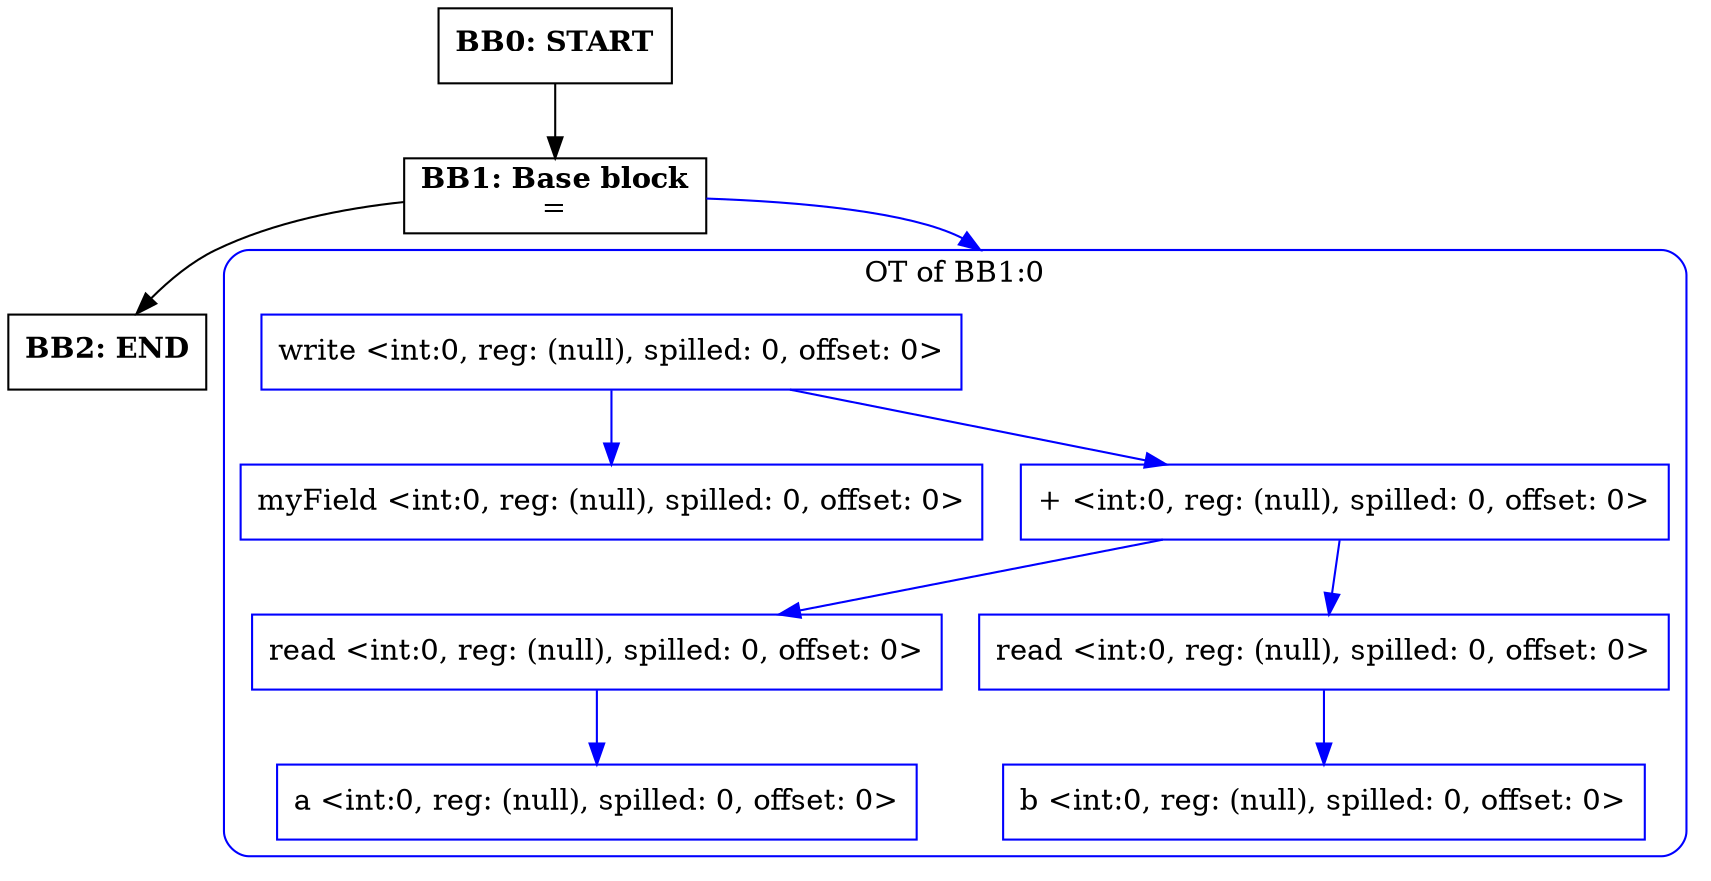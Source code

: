 digraph CFG {
    compound=true;
    graph [splines=true];
    node [shape=rectangle];

    BB2 [label=<<B>BB2: END</B><BR ALIGN="CENTER"/>>];
    BB1 [label=<<B>BB1: Base block</B><BR ALIGN="CENTER"/>=<BR ALIGN="CENTER"/>>];
    subgraph cluster_instruction0 {
        label = "OT of BB1:0";
        style=rounded;
        color=blue;
        entry0 [shape=point, style=invis];
        node0 [label="write <int:0, reg: (null), spilled: 0, offset: 0>", color=blue];
        node1 [label="myField <int:0, reg: (null), spilled: 0, offset: 0>", color=blue];
        node0 -> node1[color=blue];
        node2 [label="+ <int:0, reg: (null), spilled: 0, offset: 0>", color=blue];
        node3 [label="read <int:0, reg: (null), spilled: 0, offset: 0>", color=blue];
        node4 [label="a <int:0, reg: (null), spilled: 0, offset: 0>", color=blue];
        node3 -> node4[color=blue];
        node2 -> node3[color=blue];
        node5 [label="read <int:0, reg: (null), spilled: 0, offset: 0>", color=blue];
        node6 [label="b <int:0, reg: (null), spilled: 0, offset: 0>", color=blue];
        node5 -> node6[color=blue];
        node2 -> node5[color=blue];
        node0 -> node2[color=blue];
    }
    BB1 -> entry0 [lhead=cluster_instruction0, color=blue];
    BB0 [label=<<B>BB0: START</B><BR ALIGN="CENTER"/>>];

    BB1 -> BB2;
    BB0 -> BB1;
}
